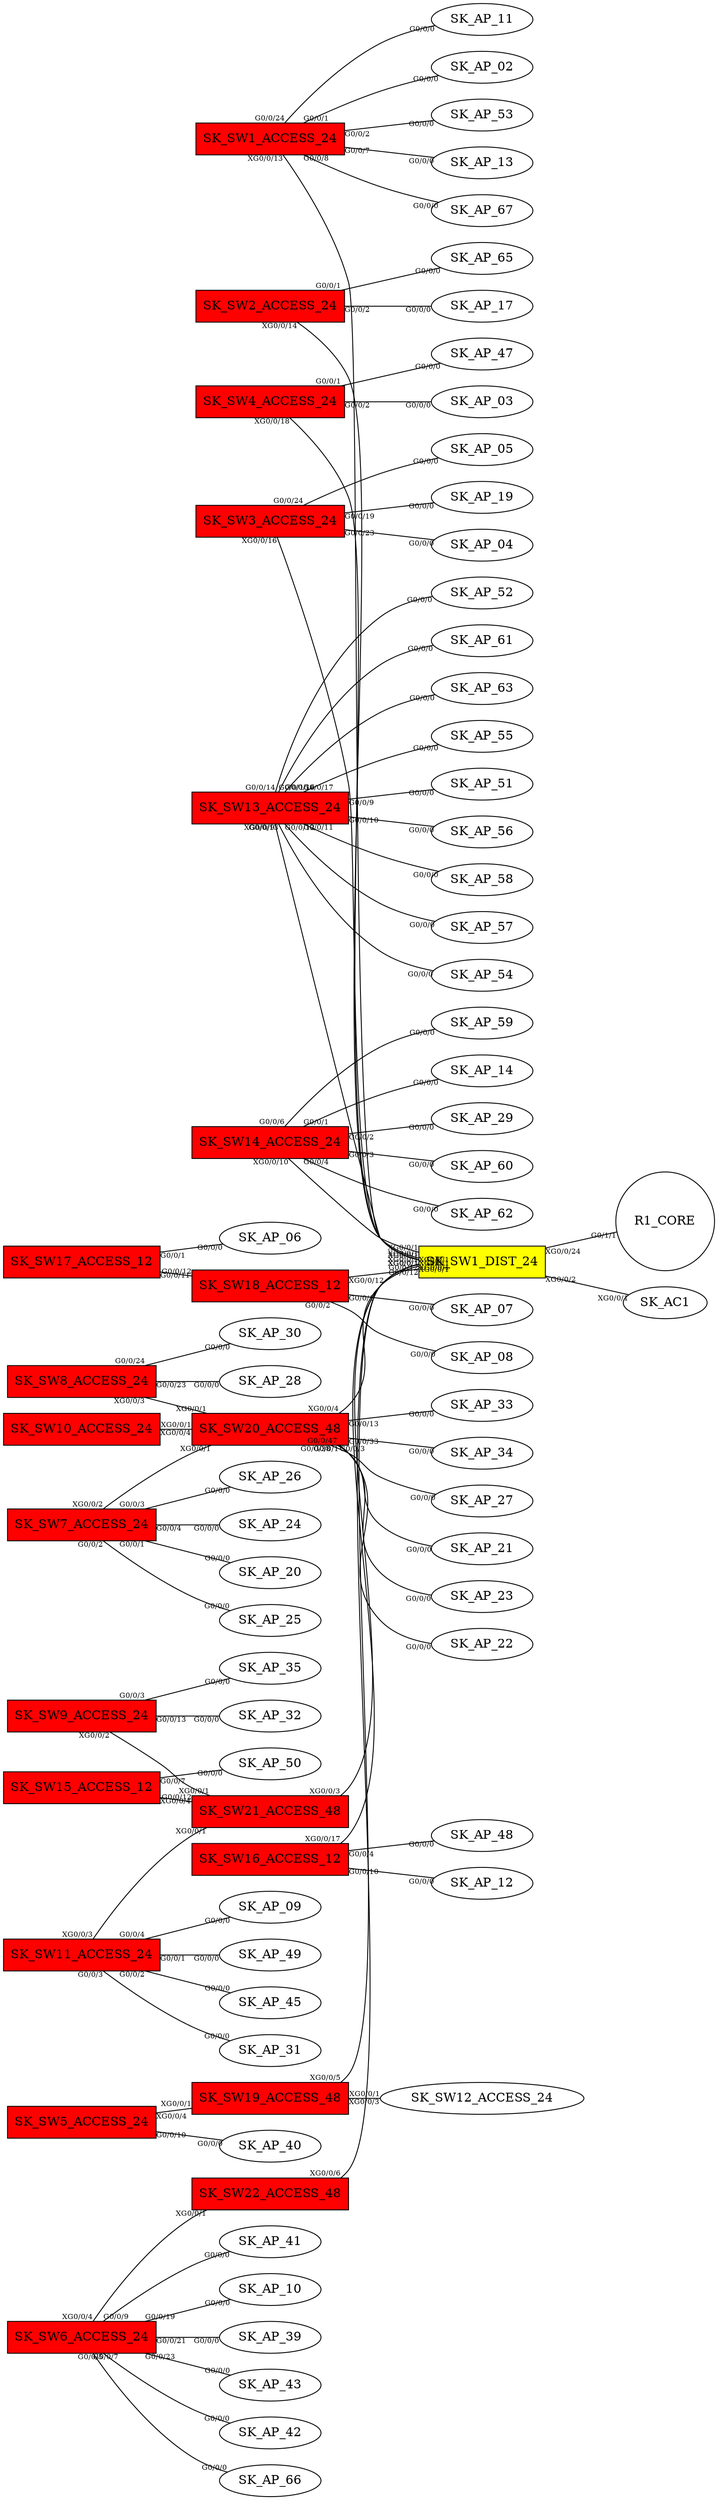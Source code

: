 strict graph {
rankdir=LR;
SK_SW2_ACCESS_24 [shape=box, style=filled, fillcolor=red];
SK_SW1_ACCESS_24 [shape=box, style=filled, fillcolor=red];
SK_SW4_ACCESS_24 [shape=box, style=filled, fillcolor=red];
SK_SW3_ACCESS_24 [shape=box, style=filled, fillcolor=red];
SK_SW9_ACCESS_24 [shape=box, style=filled, fillcolor=red];
SK_SW8_ACCESS_24 [shape=box, style=filled, fillcolor=red];
SK_SW7_ACCESS_24 [shape=box, style=filled, fillcolor=red];
SK_SW10_ACCESS_24 [shape=box, style=filled, fillcolor=red];
SK_SW11_ACCESS_24 [shape=box, style=filled, fillcolor=red];
SK_SW13_ACCESS_24 [shape=box, style=filled, fillcolor=red];
SK_SW14_ACCESS_24 [shape=box, style=filled, fillcolor=red];
SK_SW15_ACCESS_12 [shape=box, style=filled, fillcolor=red];
SK_SW16_ACCESS_12 [shape=box, style=filled, fillcolor=red];
SK_SW17_ACCESS_12 [shape=box, style=filled, fillcolor=red];
SK_SW18_ACCESS_12 [shape=box, style=filled, fillcolor=red];
SK_SW20_ACCESS_48 [shape=box, style=filled, fillcolor=red];
SK_SW21_ACCESS_48 [shape=box, style=filled, fillcolor=red];
SK_SW1_DIST_24 [shape=box, style=filled, fillcolor=yellow];
SK_SW1_ACCESS_24 [shape=box, style=filled, fillcolor=red];
SK_SW2_ACCESS_24 [shape=box, style=filled, fillcolor=red];
SK_SW4_ACCESS_24 [shape=box, style=filled, fillcolor=red];
SK_SW3_ACCESS_24 [shape=box, style=filled, fillcolor=red];
SK_SW7_ACCESS_24 [shape=box, style=filled, fillcolor=red];
SK_SW8_ACCESS_24 [shape=box, style=filled, fillcolor=red];
SK_SW9_ACCESS_24 [shape=box, style=filled, fillcolor=red];
SK_SW11_ACCESS_24 [shape=box, style=filled, fillcolor=red];
SK_SW10_ACCESS_24 [shape=box, style=filled, fillcolor=red];
SK_SW14_ACCESS_24 [shape=box, style=filled, fillcolor=red];
SK_SW13_ACCESS_24 [shape=box, style=filled, fillcolor=red];
SK_SW15_ACCESS_12 [shape=box, style=filled, fillcolor=red];
SK_SW16_ACCESS_12 [shape=box, style=filled, fillcolor=red];
SK_SW18_ACCESS_12 [shape=box, style=filled, fillcolor=red];
SK_SW17_ACCESS_12 [shape=box, style=filled, fillcolor=red];
SK_SW20_ACCESS_48 [shape=box, style=filled, fillcolor=red];
SK_SW21_ACCESS_48 [shape=box, style=filled, fillcolor=red];
SK_SW1_DIST_24 [shape=box, style=filled, fillcolor=yellow];
SK_SW3_ACCESS_24 [shape=box, style=filled, fillcolor=red];
SK_SW4_ACCESS_24 [shape=box, style=filled, fillcolor=red];
R1_CORE [shape=circle];
SK_SW6_ACCESS_24 [shape=box, style=filled, fillcolor=red];
SK_SW5_ACCESS_24 [shape=box, style=filled, fillcolor=red];
SK_SW7_ACCESS_24 [shape=box, style=filled, fillcolor=red];
SK_SW8_ACCESS_24 [shape=box, style=filled, fillcolor=red];
SK_SW9_ACCESS_24 [shape=box, style=filled, fillcolor=red];
SK_SW10_ACCESS_24 [shape=box, style=filled, fillcolor=red];
SK_SW13_ACCESS_24 [shape=box, style=filled, fillcolor=red];
SK_SW14_ACCESS_24 [shape=box, style=filled, fillcolor=red];
SK_SW15_ACCESS_12 [shape=box, style=filled, fillcolor=red];
SK_SW16_ACCESS_12 [shape=box, style=filled, fillcolor=red];
SK_SW17_ACCESS_12 [shape=box, style=filled, fillcolor=red];
SK_SW18_ACCESS_12 [shape=box, style=filled, fillcolor=red];
SK_SW19_ACCESS_48 [shape=box, style=filled, fillcolor=red];
SK_SW20_ACCESS_48 [shape=box, style=filled, fillcolor=red];
SK_SW21_ACCESS_48 [shape=box, style=filled, fillcolor=red];
SK_SW22_ACCESS_48 [shape=box, style=filled, fillcolor=red];
SK_SW1_DIST_24 [shape=box, style=filled, fillcolor=yellow];
SK_SW2_ACCESS_24 -- SK_AP_65 [fontsize=8, taillabel="G0/0/1" ,headlabel="G0/0/0"];
SK_SW2_ACCESS_24 -- SK_AP_17 [fontsize=8, taillabel="G0/0/2" ,headlabel="G0/0/0"];
SK_SW2_ACCESS_24 -- SK_SW1_DIST_24 [fontsize=8, taillabel="XG0/0/1" ,headlabel="XG0/0/14"];
SK_SW1_ACCESS_24 -- SK_AP_02 [fontsize=8, taillabel="G0/0/1" ,headlabel="G0/0/0"];
SK_SW1_ACCESS_24 -- SK_AP_53 [fontsize=8, taillabel="G0/0/2" ,headlabel="G0/0/0"];
SK_SW1_ACCESS_24 -- SK_AP_13 [fontsize=8, taillabel="G0/0/7" ,headlabel="G0/0/0"];
SK_SW1_ACCESS_24 -- SK_AP_67 [fontsize=8, taillabel="G0/0/8" ,headlabel="G0/0/0"];
SK_SW1_ACCESS_24 -- SK_AP_11 [fontsize=8, taillabel="G0/0/24" ,headlabel="G0/0/0"];
SK_SW1_ACCESS_24 -- SK_SW1_DIST_24 [fontsize=8, taillabel="XG0/0/1" ,headlabel="XG0/0/13"];
SK_SW4_ACCESS_24 -- SK_AP_47 [fontsize=8, taillabel="G0/0/1" ,headlabel="G0/0/0"];
SK_SW4_ACCESS_24 -- SK_AP_03 [fontsize=8, taillabel="G0/0/2" ,headlabel="G0/0/0"];
SK_SW4_ACCESS_24 -- SK_SW1_DIST_24 [fontsize=8, taillabel="XG0/0/1" ,headlabel="XG0/0/18"];
SK_SW3_ACCESS_24 -- SK_AP_19 [fontsize=8, taillabel="G0/0/19" ,headlabel="G0/0/0"];
SK_SW3_ACCESS_24 -- SK_AP_04 [fontsize=8, taillabel="G0/0/23" ,headlabel="G0/0/0"];
SK_SW3_ACCESS_24 -- SK_AP_05 [fontsize=8, taillabel="G0/0/24" ,headlabel="G0/0/0"];
SK_SW3_ACCESS_24 -- SK_SW1_DIST_24 [fontsize=8, taillabel="XG0/0/1" ,headlabel="XG0/0/16"];
SK_SW9_ACCESS_24 -- SK_AP_35 [fontsize=8, taillabel="G0/0/3" ,headlabel="G0/0/0"];
SK_SW9_ACCESS_24 -- SK_AP_32 [fontsize=8, taillabel="G0/0/13" ,headlabel="G0/0/0"];
SK_SW9_ACCESS_24 -- SK_SW21_ACCESS_48 [fontsize=8, taillabel="XG0/0/1" ,headlabel="XG0/0/2"];
SK_SW8_ACCESS_24 -- SK_AP_28 [fontsize=8, taillabel="G0/0/23" ,headlabel="G0/0/0"];
SK_SW8_ACCESS_24 -- SK_AP_30 [fontsize=8, taillabel="G0/0/24" ,headlabel="G0/0/0"];
SK_SW8_ACCESS_24 -- SK_SW20_ACCESS_48 [fontsize=8, taillabel="XG0/0/1" ,headlabel="XG0/0/3"];
SK_SW7_ACCESS_24 -- SK_AP_20 [fontsize=8, taillabel="G0/0/1" ,headlabel="G0/0/0"];
SK_SW7_ACCESS_24 -- SK_AP_25 [fontsize=8, taillabel="G0/0/2" ,headlabel="G0/0/0"];
SK_SW7_ACCESS_24 -- SK_AP_26 [fontsize=8, taillabel="G0/0/3" ,headlabel="G0/0/0"];
SK_SW7_ACCESS_24 -- SK_AP_24 [fontsize=8, taillabel="G0/0/4" ,headlabel="G0/0/0"];
SK_SW7_ACCESS_24 -- SK_SW20_ACCESS_48 [fontsize=8, taillabel="XG0/0/1" ,headlabel="XG0/0/2"];
SK_SW10_ACCESS_24 -- SK_SW20_ACCESS_48 [fontsize=8, taillabel="XG0/0/1" ,headlabel="XG0/0/4"];
SK_SW11_ACCESS_24 -- SK_AP_49 [fontsize=8, taillabel="G0/0/1" ,headlabel="G0/0/0"];
SK_SW11_ACCESS_24 -- SK_AP_45 [fontsize=8, taillabel="G0/0/2" ,headlabel="G0/0/0"];
SK_SW11_ACCESS_24 -- SK_AP_31 [fontsize=8, taillabel="G0/0/3" ,headlabel="G0/0/0"];
SK_SW11_ACCESS_24 -- SK_AP_09 [fontsize=8, taillabel="G0/0/4" ,headlabel="G0/0/0"];
SK_SW11_ACCESS_24 -- SK_SW21_ACCESS_48 [fontsize=8, taillabel="XG0/0/1" ,headlabel="XG0/0/3"];
SK_SW13_ACCESS_24 -- SK_AP_51 [fontsize=8, taillabel="G0/0/9" ,headlabel="G0/0/0"];
SK_SW13_ACCESS_24 -- SK_AP_56 [fontsize=8, taillabel="G0/0/10" ,headlabel="G0/0/0"];
SK_SW13_ACCESS_24 -- SK_AP_58 [fontsize=8, taillabel="G0/0/11" ,headlabel="G0/0/0"];
SK_SW13_ACCESS_24 -- SK_AP_57 [fontsize=8, taillabel="G0/0/12" ,headlabel="G0/0/0"];
SK_SW13_ACCESS_24 -- SK_AP_54 [fontsize=8, taillabel="G0/0/13" ,headlabel="G0/0/0"];
SK_SW13_ACCESS_24 -- SK_AP_52 [fontsize=8, taillabel="G0/0/14" ,headlabel="G0/0/0"];
SK_SW13_ACCESS_24 -- SK_AP_61 [fontsize=8, taillabel="G0/0/15" ,headlabel="G0/0/0"];
SK_SW13_ACCESS_24 -- SK_AP_63 [fontsize=8, taillabel="G0/0/16" ,headlabel="G0/0/0"];
SK_SW13_ACCESS_24 -- SK_AP_55 [fontsize=8, taillabel="G0/0/17" ,headlabel="G0/0/0"];
SK_SW13_ACCESS_24 -- SK_SW1_DIST_24 [fontsize=8, taillabel="XG0/0/1" ,headlabel="XG0/0/9"];
SK_SW14_ACCESS_24 -- SK_AP_14 [fontsize=8, taillabel="G0/0/1" ,headlabel="G0/0/0"];
SK_SW14_ACCESS_24 -- SK_AP_29 [fontsize=8, taillabel="G0/0/2" ,headlabel="G0/0/0"];
SK_SW14_ACCESS_24 -- SK_AP_60 [fontsize=8, taillabel="G0/0/3" ,headlabel="G0/0/0"];
SK_SW14_ACCESS_24 -- SK_AP_62 [fontsize=8, taillabel="G0/0/4" ,headlabel="G0/0/0"];
SK_SW14_ACCESS_24 -- SK_AP_59 [fontsize=8, taillabel="G0/0/6" ,headlabel="G0/0/0"];
SK_SW14_ACCESS_24 -- SK_SW1_DIST_24 [fontsize=8, taillabel="XG0/0/1" ,headlabel="XG0/0/10"];
SK_SW15_ACCESS_12 -- SK_AP_50 [fontsize=8, taillabel="G0/0/7" ,headlabel="G0/0/0"];
SK_SW15_ACCESS_12 -- SK_SW21_ACCESS_48 [fontsize=8, taillabel="G0/0/12" ,headlabel="XG0/0/4"];
SK_SW16_ACCESS_12 -- SK_AP_48 [fontsize=8, taillabel="G0/0/4" ,headlabel="G0/0/0"];
SK_SW16_ACCESS_12 -- SK_AP_12 [fontsize=8, taillabel="G0/0/10" ,headlabel="G0/0/0"];
SK_SW16_ACCESS_12 -- SK_SW1_DIST_24 [fontsize=8, taillabel="G0/0/12" ,headlabel="XG0/0/17"];
SK_SW17_ACCESS_12 -- SK_AP_06 [fontsize=8, taillabel="G0/0/1" ,headlabel="G0/0/0"];
SK_SW17_ACCESS_12 -- SK_SW18_ACCESS_12 [fontsize=8, taillabel="G0/0/12" ,headlabel="G0/0/11"];
SK_SW18_ACCESS_12 -- SK_AP_07 [fontsize=8, taillabel="G0/0/1" ,headlabel="G0/0/0"];
SK_SW18_ACCESS_12 -- SK_AP_08 [fontsize=8, taillabel="G0/0/2" ,headlabel="G0/0/0"];
SK_SW18_ACCESS_12 -- SK_SW17_ACCESS_12 [fontsize=8, taillabel="G0/0/11" ,headlabel="G0/0/12"];
SK_SW18_ACCESS_12 -- SK_SW1_DIST_24 [fontsize=8, taillabel="G0/0/12" ,headlabel="XG0/0/12"];
SK_SW20_ACCESS_48 -- SK_AP_23 [fontsize=8, taillabel="G0/0/1" ,headlabel="G0/0/0"];
SK_SW20_ACCESS_48 -- SK_AP_22 [fontsize=8, taillabel="G0/0/3" ,headlabel="G0/0/0"];
SK_SW20_ACCESS_48 -- SK_AP_33 [fontsize=8, taillabel="G0/0/13" ,headlabel="G0/0/0"];
SK_SW20_ACCESS_48 -- SK_AP_34 [fontsize=8, taillabel="G0/0/33" ,headlabel="G0/0/0"];
SK_SW20_ACCESS_48 -- SK_AP_27 [fontsize=8, taillabel="G0/0/38" ,headlabel="G0/0/0"];
SK_SW20_ACCESS_48 -- SK_AP_21 [fontsize=8, taillabel="G0/0/47" ,headlabel="G0/0/0"];
SK_SW20_ACCESS_48 -- SK_SW1_DIST_24 [fontsize=8, taillabel="XG0/0/1" ,headlabel="XG0/0/4"];
SK_SW20_ACCESS_48 -- SK_SW7_ACCESS_24 [fontsize=8, taillabel="XG0/0/2" ,headlabel="XG0/0/1"];
SK_SW20_ACCESS_48 -- SK_SW8_ACCESS_24 [fontsize=8, taillabel="XG0/0/3" ,headlabel="XG0/0/1"];
SK_SW20_ACCESS_48 -- SK_SW10_ACCESS_24 [fontsize=8, taillabel="XG0/0/4" ,headlabel="XG0/0/1"];
SK_SW21_ACCESS_48 -- SK_SW1_DIST_24 [fontsize=8, taillabel="XG0/0/1" ,headlabel="XG0/0/3"];
SK_SW21_ACCESS_48 -- SK_SW9_ACCESS_24 [fontsize=8, taillabel="XG0/0/2" ,headlabel="XG0/0/1"];
SK_SW21_ACCESS_48 -- SK_SW11_ACCESS_24 [fontsize=8, taillabel="XG0/0/3" ,headlabel="XG0/0/1"];
SK_SW21_ACCESS_48 -- SK_SW15_ACCESS_12 [fontsize=8, taillabel="XG0/0/4" ,headlabel="G0/0/12"];
SK_SW1_DIST_24 -- SK_AC1 [fontsize=8, taillabel="XG0/0/2" ,headlabel="XG0/0/1"];
SK_SW1_DIST_24 -- SK_SW21_ACCESS_48 [fontsize=8, taillabel="XG0/0/3" ,headlabel="XG0/0/1"];
SK_SW1_DIST_24 -- SK_SW20_ACCESS_48 [fontsize=8, taillabel="XG0/0/4" ,headlabel="XG0/0/1"];
SK_SW1_DIST_24 -- SK_SW13_ACCESS_24 [fontsize=8, taillabel="XG0/0/9" ,headlabel="XG0/0/1"];
SK_SW1_DIST_24 -- SK_SW14_ACCESS_24 [fontsize=8, taillabel="XG0/0/10" ,headlabel="XG0/0/1"];
SK_SW1_DIST_24 -- SK_SW18_ACCESS_12 [fontsize=8, taillabel="XG0/0/12" ,headlabel="G0/0/12"];
SK_SW1_DIST_24 -- SK_SW1_ACCESS_24 [fontsize=8, taillabel="XG0/0/13" ,headlabel="XG0/0/1"];
SK_SW1_DIST_24 -- SK_SW2_ACCESS_24 [fontsize=8, taillabel="XG0/0/14" ,headlabel="XG0/0/1"];
SK_SW1_DIST_24 -- SK_SW3_ACCESS_24 [fontsize=8, taillabel="XG0/0/16" ,headlabel="XG0/0/1"];
SK_SW1_DIST_24 -- SK_SW16_ACCESS_12 [fontsize=8, taillabel="XG0/0/17" ,headlabel="G0/0/12"];
SK_SW1_DIST_24 -- SK_SW4_ACCESS_24 [fontsize=8, taillabel="XG0/0/18" ,headlabel="XG0/0/1"];
SK_SW1_DIST_24 -- R1_CORE [fontsize=8, taillabel="XG0/0/23" ,headlabel="G0/1/0"];
SK_SW1_DIST_24 -- R1_CORE [fontsize=8, taillabel="XG0/0/24" ,headlabel="G0/1/1"];
SK_SW1_ACCESS_24 -- SK_AP_02 [fontsize=8, taillabel="G0/0/1" ,headlabel="G0/0/0"];
SK_SW1_ACCESS_24 -- SK_AP_53 [fontsize=8, taillabel="G0/0/2" ,headlabel="G0/0/0"];
SK_SW1_ACCESS_24 -- SK_AP_13 [fontsize=8, taillabel="G0/0/7" ,headlabel="G0/0/0"];
SK_SW1_ACCESS_24 -- SK_AP_67 [fontsize=8, taillabel="G0/0/8" ,headlabel="G0/0/0"];
SK_SW1_ACCESS_24 -- SK_AP_11 [fontsize=8, taillabel="G0/0/24" ,headlabel="G0/0/0"];
SK_SW1_ACCESS_24 -- SK_SW1_DIST_24 [fontsize=8, taillabel="XG0/0/1" ,headlabel="XG0/0/13"];
SK_SW2_ACCESS_24 -- SK_AP_65 [fontsize=8, taillabel="G0/0/1" ,headlabel="G0/0/0"];
SK_SW2_ACCESS_24 -- SK_AP_17 [fontsize=8, taillabel="G0/0/2" ,headlabel="G0/0/0"];
SK_SW2_ACCESS_24 -- SK_SW1_DIST_24 [fontsize=8, taillabel="XG0/0/1" ,headlabel="XG0/0/14"];
SK_SW4_ACCESS_24 -- SK_AP_47 [fontsize=8, taillabel="G0/0/1" ,headlabel="G0/0/0"];
SK_SW4_ACCESS_24 -- SK_AP_03 [fontsize=8, taillabel="G0/0/2" ,headlabel="G0/0/0"];
SK_SW4_ACCESS_24 -- SK_SW1_DIST_24 [fontsize=8, taillabel="XG0/0/1" ,headlabel="XG0/0/18"];
SK_SW3_ACCESS_24 -- SK_AP_19 [fontsize=8, taillabel="G0/0/19" ,headlabel="G0/0/0"];
SK_SW3_ACCESS_24 -- SK_AP_04 [fontsize=8, taillabel="G0/0/23" ,headlabel="G0/0/0"];
SK_SW3_ACCESS_24 -- SK_AP_05 [fontsize=8, taillabel="G0/0/24" ,headlabel="G0/0/0"];
SK_SW3_ACCESS_24 -- SK_SW1_DIST_24 [fontsize=8, taillabel="XG0/0/1" ,headlabel="XG0/0/16"];
SK_SW7_ACCESS_24 -- SK_AP_20 [fontsize=8, taillabel="G0/0/1" ,headlabel="G0/0/0"];
SK_SW7_ACCESS_24 -- SK_AP_25 [fontsize=8, taillabel="G0/0/2" ,headlabel="G0/0/0"];
SK_SW7_ACCESS_24 -- SK_AP_26 [fontsize=8, taillabel="G0/0/3" ,headlabel="G0/0/0"];
SK_SW7_ACCESS_24 -- SK_AP_24 [fontsize=8, taillabel="G0/0/4" ,headlabel="G0/0/0"];
SK_SW7_ACCESS_24 -- SK_SW20_ACCESS_48 [fontsize=8, taillabel="XG0/0/1" ,headlabel="XG0/0/2"];
SK_SW8_ACCESS_24 -- SK_AP_28 [fontsize=8, taillabel="G0/0/23" ,headlabel="G0/0/0"];
SK_SW8_ACCESS_24 -- SK_AP_30 [fontsize=8, taillabel="G0/0/24" ,headlabel="G0/0/0"];
SK_SW8_ACCESS_24 -- SK_SW20_ACCESS_48 [fontsize=8, taillabel="XG0/0/1" ,headlabel="XG0/0/3"];
SK_SW9_ACCESS_24 -- SK_AP_35 [fontsize=8, taillabel="G0/0/3" ,headlabel="G0/0/0"];
SK_SW9_ACCESS_24 -- SK_AP_32 [fontsize=8, taillabel="G0/0/13" ,headlabel="G0/0/0"];
SK_SW9_ACCESS_24 -- SK_SW21_ACCESS_48 [fontsize=8, taillabel="XG0/0/1" ,headlabel="XG0/0/2"];
SK_SW11_ACCESS_24 -- SK_AP_49 [fontsize=8, taillabel="G0/0/1" ,headlabel="G0/0/0"];
SK_SW11_ACCESS_24 -- SK_AP_45 [fontsize=8, taillabel="G0/0/2" ,headlabel="G0/0/0"];
SK_SW11_ACCESS_24 -- SK_AP_31 [fontsize=8, taillabel="G0/0/3" ,headlabel="G0/0/0"];
SK_SW11_ACCESS_24 -- SK_AP_09 [fontsize=8, taillabel="G0/0/4" ,headlabel="G0/0/0"];
SK_SW11_ACCESS_24 -- SK_SW21_ACCESS_48 [fontsize=8, taillabel="XG0/0/1" ,headlabel="XG0/0/3"];
SK_SW10_ACCESS_24 -- SK_SW20_ACCESS_48 [fontsize=8, taillabel="XG0/0/1" ,headlabel="XG0/0/4"];
SK_SW14_ACCESS_24 -- SK_AP_14 [fontsize=8, taillabel="G0/0/1" ,headlabel="G0/0/0"];
SK_SW14_ACCESS_24 -- SK_AP_29 [fontsize=8, taillabel="G0/0/2" ,headlabel="G0/0/0"];
SK_SW14_ACCESS_24 -- SK_AP_60 [fontsize=8, taillabel="G0/0/3" ,headlabel="G0/0/0"];
SK_SW14_ACCESS_24 -- SK_AP_62 [fontsize=8, taillabel="G0/0/4" ,headlabel="G0/0/0"];
SK_SW14_ACCESS_24 -- SK_AP_59 [fontsize=8, taillabel="G0/0/6" ,headlabel="G0/0/0"];
SK_SW14_ACCESS_24 -- SK_SW1_DIST_24 [fontsize=8, taillabel="XG0/0/1" ,headlabel="XG0/0/10"];
SK_SW13_ACCESS_24 -- SK_AP_51 [fontsize=8, taillabel="G0/0/9" ,headlabel="G0/0/0"];
SK_SW13_ACCESS_24 -- SK_AP_56 [fontsize=8, taillabel="G0/0/10" ,headlabel="G0/0/0"];
SK_SW13_ACCESS_24 -- SK_AP_58 [fontsize=8, taillabel="G0/0/11" ,headlabel="G0/0/0"];
SK_SW13_ACCESS_24 -- SK_AP_57 [fontsize=8, taillabel="G0/0/12" ,headlabel="G0/0/0"];
SK_SW13_ACCESS_24 -- SK_AP_54 [fontsize=8, taillabel="G0/0/13" ,headlabel="G0/0/0"];
SK_SW13_ACCESS_24 -- SK_AP_52 [fontsize=8, taillabel="G0/0/14" ,headlabel="G0/0/0"];
SK_SW13_ACCESS_24 -- SK_AP_61 [fontsize=8, taillabel="G0/0/15" ,headlabel="G0/0/0"];
SK_SW13_ACCESS_24 -- SK_AP_63 [fontsize=8, taillabel="G0/0/16" ,headlabel="G0/0/0"];
SK_SW13_ACCESS_24 -- SK_AP_55 [fontsize=8, taillabel="G0/0/17" ,headlabel="G0/0/0"];
SK_SW13_ACCESS_24 -- SK_SW1_DIST_24 [fontsize=8, taillabel="XG0/0/1" ,headlabel="XG0/0/9"];
SK_SW15_ACCESS_12 -- SK_AP_50 [fontsize=8, taillabel="G0/0/7" ,headlabel="G0/0/0"];
SK_SW15_ACCESS_12 -- SK_SW21_ACCESS_48 [fontsize=8, taillabel="G0/0/12" ,headlabel="XG0/0/4"];
SK_SW16_ACCESS_12 -- SK_AP_48 [fontsize=8, taillabel="G0/0/4" ,headlabel="G0/0/0"];
SK_SW16_ACCESS_12 -- SK_AP_12 [fontsize=8, taillabel="G0/0/10" ,headlabel="G0/0/0"];
SK_SW16_ACCESS_12 -- SK_SW1_DIST_24 [fontsize=8, taillabel="G0/0/12" ,headlabel="XG0/0/17"];
SK_SW18_ACCESS_12 -- SK_AP_07 [fontsize=8, taillabel="G0/0/1" ,headlabel="G0/0/0"];
SK_SW18_ACCESS_12 -- SK_AP_08 [fontsize=8, taillabel="G0/0/2" ,headlabel="G0/0/0"];
SK_SW18_ACCESS_12 -- SK_SW17_ACCESS_12 [fontsize=8, taillabel="G0/0/11" ,headlabel="G0/0/12"];
SK_SW18_ACCESS_12 -- SK_SW1_DIST_24 [fontsize=8, taillabel="G0/0/12" ,headlabel="XG0/0/12"];
SK_SW17_ACCESS_12 -- SK_AP_06 [fontsize=8, taillabel="G0/0/1" ,headlabel="G0/0/0"];
SK_SW17_ACCESS_12 -- SK_SW18_ACCESS_12 [fontsize=8, taillabel="G0/0/12" ,headlabel="G0/0/11"];
SK_SW20_ACCESS_48 -- SK_AP_23 [fontsize=8, taillabel="G0/0/1" ,headlabel="G0/0/0"];
SK_SW20_ACCESS_48 -- SK_AP_22 [fontsize=8, taillabel="G0/0/3" ,headlabel="G0/0/0"];
SK_SW20_ACCESS_48 -- SK_AP_33 [fontsize=8, taillabel="G0/0/13" ,headlabel="G0/0/0"];
SK_SW20_ACCESS_48 -- SK_AP_34 [fontsize=8, taillabel="G0/0/33" ,headlabel="G0/0/0"];
SK_SW20_ACCESS_48 -- SK_AP_27 [fontsize=8, taillabel="G0/0/38" ,headlabel="G0/0/0"];
SK_SW20_ACCESS_48 -- SK_AP_21 [fontsize=8, taillabel="G0/0/47" ,headlabel="G0/0/0"];
SK_SW20_ACCESS_48 -- SK_SW1_DIST_24 [fontsize=8, taillabel="XG0/0/1" ,headlabel="XG0/0/4"];
SK_SW20_ACCESS_48 -- SK_SW7_ACCESS_24 [fontsize=8, taillabel="XG0/0/2" ,headlabel="XG0/0/1"];
SK_SW20_ACCESS_48 -- SK_SW8_ACCESS_24 [fontsize=8, taillabel="XG0/0/3" ,headlabel="XG0/0/1"];
SK_SW20_ACCESS_48 -- SK_SW10_ACCESS_24 [fontsize=8, taillabel="XG0/0/4" ,headlabel="XG0/0/1"];
SK_SW21_ACCESS_48 -- SK_SW1_DIST_24 [fontsize=8, taillabel="XG0/0/1" ,headlabel="XG0/0/3"];
SK_SW21_ACCESS_48 -- SK_SW9_ACCESS_24 [fontsize=8, taillabel="XG0/0/2" ,headlabel="XG0/0/1"];
SK_SW21_ACCESS_48 -- SK_SW11_ACCESS_24 [fontsize=8, taillabel="XG0/0/3" ,headlabel="XG0/0/1"];
SK_SW21_ACCESS_48 -- SK_SW15_ACCESS_12 [fontsize=8, taillabel="XG0/0/4" ,headlabel="G0/0/12"];
SK_SW1_DIST_24 -- SK_AC1 [fontsize=8, taillabel="XG0/0/2" ,headlabel="XG0/0/1"];
SK_SW1_DIST_24 -- SK_SW21_ACCESS_48 [fontsize=8, taillabel="XG0/0/3" ,headlabel="XG0/0/1"];
SK_SW1_DIST_24 -- SK_SW20_ACCESS_48 [fontsize=8, taillabel="XG0/0/4" ,headlabel="XG0/0/1"];
SK_SW1_DIST_24 -- SK_SW13_ACCESS_24 [fontsize=8, taillabel="XG0/0/9" ,headlabel="XG0/0/1"];
SK_SW1_DIST_24 -- SK_SW14_ACCESS_24 [fontsize=8, taillabel="XG0/0/10" ,headlabel="XG0/0/1"];
SK_SW1_DIST_24 -- SK_SW18_ACCESS_12 [fontsize=8, taillabel="XG0/0/12" ,headlabel="G0/0/12"];
SK_SW1_DIST_24 -- SK_SW1_ACCESS_24 [fontsize=8, taillabel="XG0/0/13" ,headlabel="XG0/0/1"];
SK_SW1_DIST_24 -- SK_SW2_ACCESS_24 [fontsize=8, taillabel="XG0/0/14" ,headlabel="XG0/0/1"];
SK_SW1_DIST_24 -- SK_SW3_ACCESS_24 [fontsize=8, taillabel="XG0/0/16" ,headlabel="XG0/0/1"];
SK_SW1_DIST_24 -- SK_SW16_ACCESS_12 [fontsize=8, taillabel="XG0/0/17" ,headlabel="G0/0/12"];
SK_SW1_DIST_24 -- SK_SW4_ACCESS_24 [fontsize=8, taillabel="XG0/0/18" ,headlabel="XG0/0/1"];
SK_SW1_DIST_24 -- R1_CORE [fontsize=8, taillabel="XG0/0/23" ,headlabel="G0/1/0"];
SK_SW1_DIST_24 -- R1_CORE [fontsize=8, taillabel="XG0/0/24" ,headlabel="G0/1/1"];
SK_SW3_ACCESS_24 -- SK_AP_19 [fontsize=8, taillabel="G0/0/19" ,headlabel="G0/0/0"];
SK_SW3_ACCESS_24 -- SK_AP_04 [fontsize=8, taillabel="G0/0/23" ,headlabel="G0/0/0"];
SK_SW3_ACCESS_24 -- SK_AP_05 [fontsize=8, taillabel="G0/0/24" ,headlabel="G0/0/0"];
SK_SW3_ACCESS_24 -- SK_SW1_DIST_24 [fontsize=8, taillabel="XG0/0/1" ,headlabel="XG0/0/16"];
SK_SW4_ACCESS_24 -- SK_AP_47 [fontsize=8, taillabel="G0/0/1" ,headlabel="G0/0/0"];
SK_SW4_ACCESS_24 -- SK_AP_03 [fontsize=8, taillabel="G0/0/2" ,headlabel="G0/0/0"];
SK_SW4_ACCESS_24 -- SK_SW1_DIST_24 [fontsize=8, taillabel="XG0/0/1" ,headlabel="XG0/0/18"];
R1_CORE -- SK_SW1_DIST_24 [fontsize=8, taillabel="G0/1/0" ,headlabel="XG0/0/23"];
R1_CORE -- SK_SW1_DIST_24 [fontsize=8, taillabel="G0/1/1" ,headlabel="XG0/0/24"];
SK_SW6_ACCESS_24 -- SK_AP_42 [fontsize=8, taillabel="G0/0/5" ,headlabel="G0/0/0"];
SK_SW6_ACCESS_24 -- SK_AP_66 [fontsize=8, taillabel="G0/0/7" ,headlabel="G0/0/0"];
SK_SW6_ACCESS_24 -- SK_AP_41 [fontsize=8, taillabel="G0/0/9" ,headlabel="G0/0/0"];
SK_SW6_ACCESS_24 -- SK_AP_10 [fontsize=8, taillabel="G0/0/19" ,headlabel="G0/0/0"];
SK_SW6_ACCESS_24 -- SK_AP_39 [fontsize=8, taillabel="G0/0/21" ,headlabel="G0/0/0"];
SK_SW6_ACCESS_24 -- SK_AP_43 [fontsize=8, taillabel="G0/0/23" ,headlabel="G0/0/0"];
SK_SW6_ACCESS_24 -- SK_SW22_ACCESS_48 [fontsize=8, taillabel="XG0/0/1" ,headlabel="XG0/0/4"];
SK_SW5_ACCESS_24 -- SK_AP_40 [fontsize=8, taillabel="G0/0/10" ,headlabel="G0/0/0"];
SK_SW5_ACCESS_24 -- SK_SW19_ACCESS_48 [fontsize=8, taillabel="XG0/0/1" ,headlabel="XG0/0/4"];
SK_SW7_ACCESS_24 -- SK_AP_20 [fontsize=8, taillabel="G0/0/1" ,headlabel="G0/0/0"];
SK_SW7_ACCESS_24 -- SK_AP_25 [fontsize=8, taillabel="G0/0/2" ,headlabel="G0/0/0"];
SK_SW7_ACCESS_24 -- SK_AP_26 [fontsize=8, taillabel="G0/0/3" ,headlabel="G0/0/0"];
SK_SW7_ACCESS_24 -- SK_AP_24 [fontsize=8, taillabel="G0/0/4" ,headlabel="G0/0/0"];
SK_SW7_ACCESS_24 -- SK_SW20_ACCESS_48 [fontsize=8, taillabel="XG0/0/1" ,headlabel="XG0/0/2"];
SK_SW8_ACCESS_24 -- SK_AP_28 [fontsize=8, taillabel="G0/0/23" ,headlabel="G0/0/0"];
SK_SW8_ACCESS_24 -- SK_AP_30 [fontsize=8, taillabel="G0/0/24" ,headlabel="G0/0/0"];
SK_SW8_ACCESS_24 -- SK_SW20_ACCESS_48 [fontsize=8, taillabel="XG0/0/1" ,headlabel="XG0/0/3"];
SK_SW9_ACCESS_24 -- SK_AP_35 [fontsize=8, taillabel="G0/0/3" ,headlabel="G0/0/0"];
SK_SW9_ACCESS_24 -- SK_AP_32 [fontsize=8, taillabel="G0/0/13" ,headlabel="G0/0/0"];
SK_SW9_ACCESS_24 -- SK_SW21_ACCESS_48 [fontsize=8, taillabel="XG0/0/1" ,headlabel="XG0/0/2"];
SK_SW10_ACCESS_24 -- SK_SW20_ACCESS_48 [fontsize=8, taillabel="XG0/0/1" ,headlabel="XG0/0/4"];
SK_SW13_ACCESS_24 -- SK_AP_51 [fontsize=8, taillabel="G0/0/9" ,headlabel="G0/0/0"];
SK_SW13_ACCESS_24 -- SK_AP_56 [fontsize=8, taillabel="G0/0/10" ,headlabel="G0/0/0"];
SK_SW13_ACCESS_24 -- SK_AP_58 [fontsize=8, taillabel="G0/0/11" ,headlabel="G0/0/0"];
SK_SW13_ACCESS_24 -- SK_AP_57 [fontsize=8, taillabel="G0/0/12" ,headlabel="G0/0/0"];
SK_SW13_ACCESS_24 -- SK_AP_54 [fontsize=8, taillabel="G0/0/13" ,headlabel="G0/0/0"];
SK_SW13_ACCESS_24 -- SK_AP_52 [fontsize=8, taillabel="G0/0/14" ,headlabel="G0/0/0"];
SK_SW13_ACCESS_24 -- SK_AP_61 [fontsize=8, taillabel="G0/0/15" ,headlabel="G0/0/0"];
SK_SW13_ACCESS_24 -- SK_AP_63 [fontsize=8, taillabel="G0/0/16" ,headlabel="G0/0/0"];
SK_SW13_ACCESS_24 -- SK_AP_55 [fontsize=8, taillabel="G0/0/17" ,headlabel="G0/0/0"];
SK_SW13_ACCESS_24 -- SK_SW1_DIST_24 [fontsize=8, taillabel="XG0/0/1" ,headlabel="XG0/0/9"];
SK_SW14_ACCESS_24 -- SK_AP_14 [fontsize=8, taillabel="G0/0/1" ,headlabel="G0/0/0"];
SK_SW14_ACCESS_24 -- SK_AP_29 [fontsize=8, taillabel="G0/0/2" ,headlabel="G0/0/0"];
SK_SW14_ACCESS_24 -- SK_AP_60 [fontsize=8, taillabel="G0/0/3" ,headlabel="G0/0/0"];
SK_SW14_ACCESS_24 -- SK_AP_62 [fontsize=8, taillabel="G0/0/4" ,headlabel="G0/0/0"];
SK_SW14_ACCESS_24 -- SK_AP_59 [fontsize=8, taillabel="G0/0/6" ,headlabel="G0/0/0"];
SK_SW14_ACCESS_24 -- SK_SW1_DIST_24 [fontsize=8, taillabel="XG0/0/1" ,headlabel="XG0/0/10"];
SK_SW15_ACCESS_12 -- SK_AP_50 [fontsize=8, taillabel="G0/0/7" ,headlabel="G0/0/0"];
SK_SW15_ACCESS_12 -- SK_SW21_ACCESS_48 [fontsize=8, taillabel="G0/0/12" ,headlabel="XG0/0/4"];
SK_SW16_ACCESS_12 -- SK_AP_48 [fontsize=8, taillabel="G0/0/4" ,headlabel="G0/0/0"];
SK_SW16_ACCESS_12 -- SK_AP_12 [fontsize=8, taillabel="G0/0/10" ,headlabel="G0/0/0"];
SK_SW16_ACCESS_12 -- SK_SW1_DIST_24 [fontsize=8, taillabel="G0/0/12" ,headlabel="XG0/0/17"];
SK_SW17_ACCESS_12 -- SK_AP_06 [fontsize=8, taillabel="G0/0/1" ,headlabel="G0/0/0"];
SK_SW17_ACCESS_12 -- SK_SW18_ACCESS_12 [fontsize=8, taillabel="G0/0/12" ,headlabel="G0/0/11"];
SK_SW18_ACCESS_12 -- SK_AP_07 [fontsize=8, taillabel="G0/0/1" ,headlabel="G0/0/0"];
SK_SW18_ACCESS_12 -- SK_AP_08 [fontsize=8, taillabel="G0/0/2" ,headlabel="G0/0/0"];
SK_SW18_ACCESS_12 -- SK_SW17_ACCESS_12 [fontsize=8, taillabel="G0/0/11" ,headlabel="G0/0/12"];
SK_SW18_ACCESS_12 -- SK_SW1_DIST_24 [fontsize=8, taillabel="G0/0/12" ,headlabel="XG0/0/12"];
SK_SW19_ACCESS_48 -- SK_SW1_DIST_24 [fontsize=8, taillabel="XG0/0/1" ,headlabel="XG0/0/5"];
SK_SW19_ACCESS_48 -- SK_SW12_ACCESS_24 [fontsize=8, taillabel="XG0/0/3" ,headlabel="XG0/0/1"];
SK_SW19_ACCESS_48 -- SK_SW5_ACCESS_24 [fontsize=8, taillabel="XG0/0/4" ,headlabel="XG0/0/1"];
SK_SW20_ACCESS_48 -- SK_AP_23 [fontsize=8, taillabel="G0/0/1" ,headlabel="G0/0/0"];
SK_SW20_ACCESS_48 -- SK_AP_22 [fontsize=8, taillabel="G0/0/3" ,headlabel="G0/0/0"];
SK_SW20_ACCESS_48 -- SK_AP_33 [fontsize=8, taillabel="G0/0/13" ,headlabel="G0/0/0"];
SK_SW20_ACCESS_48 -- SK_AP_34 [fontsize=8, taillabel="G0/0/33" ,headlabel="G0/0/0"];
SK_SW20_ACCESS_48 -- SK_AP_27 [fontsize=8, taillabel="G0/0/38" ,headlabel="G0/0/0"];
SK_SW20_ACCESS_48 -- SK_AP_21 [fontsize=8, taillabel="G0/0/47" ,headlabel="G0/0/0"];
SK_SW20_ACCESS_48 -- SK_SW1_DIST_24 [fontsize=8, taillabel="XG0/0/1" ,headlabel="XG0/0/4"];
SK_SW20_ACCESS_48 -- SK_SW7_ACCESS_24 [fontsize=8, taillabel="XG0/0/2" ,headlabel="XG0/0/1"];
SK_SW20_ACCESS_48 -- SK_SW8_ACCESS_24 [fontsize=8, taillabel="XG0/0/3" ,headlabel="XG0/0/1"];
SK_SW20_ACCESS_48 -- SK_SW10_ACCESS_24 [fontsize=8, taillabel="XG0/0/4" ,headlabel="XG0/0/1"];
SK_SW21_ACCESS_48 -- SK_SW1_DIST_24 [fontsize=8, taillabel="XG0/0/1" ,headlabel="XG0/0/3"];
SK_SW21_ACCESS_48 -- SK_SW9_ACCESS_24 [fontsize=8, taillabel="XG0/0/2" ,headlabel="XG0/0/1"];
SK_SW21_ACCESS_48 -- SK_SW11_ACCESS_24 [fontsize=8, taillabel="XG0/0/3" ,headlabel="XG0/0/1"];
SK_SW21_ACCESS_48 -- SK_SW15_ACCESS_12 [fontsize=8, taillabel="XG0/0/4" ,headlabel="G0/0/12"];
SK_SW22_ACCESS_48 -- SK_SW1_DIST_24 [fontsize=8, taillabel="XG0/0/1" ,headlabel="XG0/0/6"];
SK_SW22_ACCESS_48 -- SK_SW6_ACCESS_24 [fontsize=8, taillabel="XG0/0/4" ,headlabel="XG0/0/1"];
SK_SW1_DIST_24 -- SK_AC1 [fontsize=8, taillabel="XG0/0/2" ,headlabel="XG0/0/1"];
SK_SW1_DIST_24 -- SK_SW21_ACCESS_48 [fontsize=8, taillabel="XG0/0/3" ,headlabel="XG0/0/1"];
SK_SW1_DIST_24 -- SK_SW20_ACCESS_48 [fontsize=8, taillabel="XG0/0/4" ,headlabel="XG0/0/1"];
SK_SW1_DIST_24 -- SK_SW19_ACCESS_48 [fontsize=8, taillabel="XG0/0/5" ,headlabel="XG0/0/1"];
SK_SW1_DIST_24 -- SK_SW22_ACCESS_48 [fontsize=8, taillabel="XG0/0/6" ,headlabel="XG0/0/1"];
SK_SW1_DIST_24 -- SK_SW13_ACCESS_24 [fontsize=8, taillabel="XG0/0/9" ,headlabel="XG0/0/1"];
SK_SW1_DIST_24 -- SK_SW14_ACCESS_24 [fontsize=8, taillabel="XG0/0/10" ,headlabel="XG0/0/1"];
SK_SW1_DIST_24 -- SK_SW18_ACCESS_12 [fontsize=8, taillabel="XG0/0/12" ,headlabel="G0/0/12"];
SK_SW1_DIST_24 -- SK_SW1_ACCESS_24 [fontsize=8, taillabel="XG0/0/13" ,headlabel="XG0/0/1"];
SK_SW1_DIST_24 -- SK_SW2_ACCESS_24 [fontsize=8, taillabel="XG0/0/14" ,headlabel="XG0/0/1"];
SK_SW1_DIST_24 -- SK_SW3_ACCESS_24 [fontsize=8, taillabel="XG0/0/16" ,headlabel="XG0/0/1"];
SK_SW1_DIST_24 -- SK_SW16_ACCESS_12 [fontsize=8, taillabel="XG0/0/17" ,headlabel="G0/0/12"];
SK_SW1_DIST_24 -- SK_SW4_ACCESS_24 [fontsize=8, taillabel="XG0/0/18" ,headlabel="XG0/0/1"];
SK_SW1_DIST_24 -- R1_CORE [fontsize=8, taillabel="XG0/0/23" ,headlabel="G0/1/0"];
SK_SW1_DIST_24 -- R1_CORE [fontsize=8, taillabel="XG0/0/24" ,headlabel="G0/1/1"];
}
